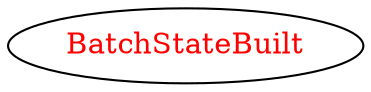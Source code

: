 digraph dependencyGraph {
 concentrate=true;
 ranksep="2.0";
 rankdir="LR"; 
 splines="ortho";
"BatchStateBuilt" [fontcolor="red"];
}